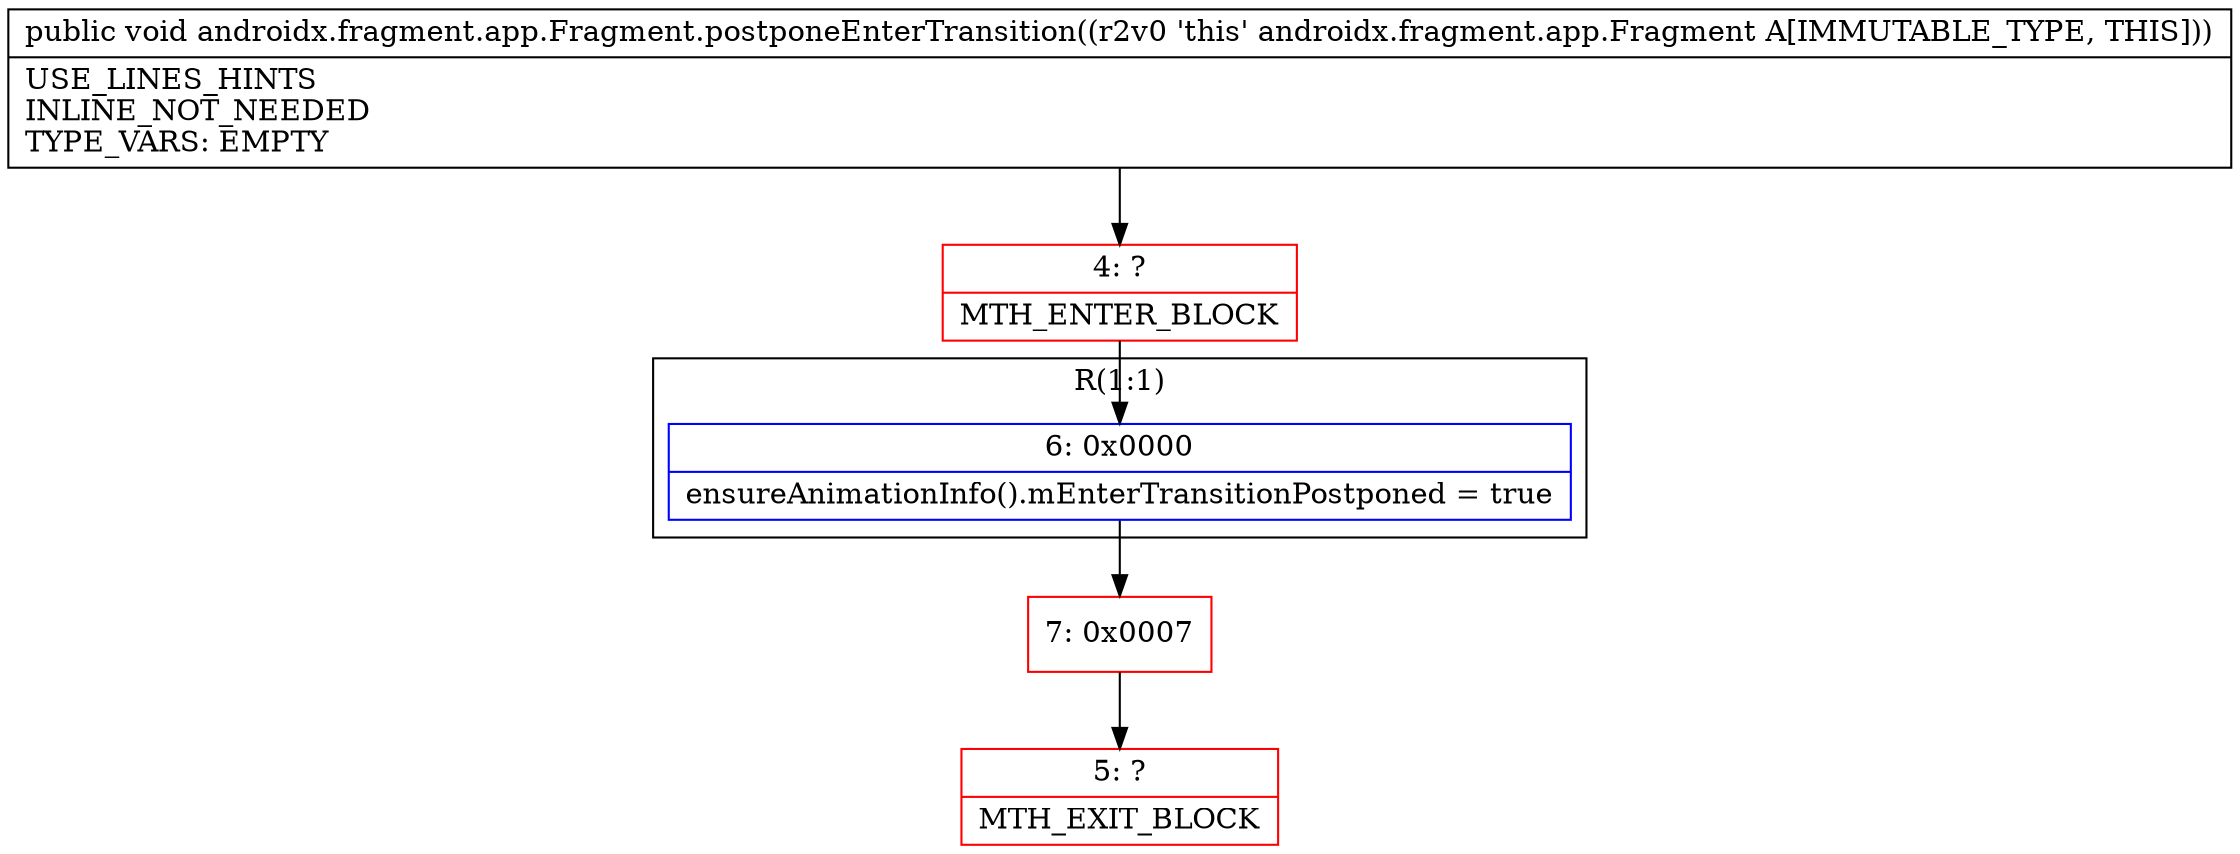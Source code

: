 digraph "CFG forandroidx.fragment.app.Fragment.postponeEnterTransition()V" {
subgraph cluster_Region_75850711 {
label = "R(1:1)";
node [shape=record,color=blue];
Node_6 [shape=record,label="{6\:\ 0x0000|ensureAnimationInfo().mEnterTransitionPostponed = true\l}"];
}
Node_4 [shape=record,color=red,label="{4\:\ ?|MTH_ENTER_BLOCK\l}"];
Node_7 [shape=record,color=red,label="{7\:\ 0x0007}"];
Node_5 [shape=record,color=red,label="{5\:\ ?|MTH_EXIT_BLOCK\l}"];
MethodNode[shape=record,label="{public void androidx.fragment.app.Fragment.postponeEnterTransition((r2v0 'this' androidx.fragment.app.Fragment A[IMMUTABLE_TYPE, THIS]))  | USE_LINES_HINTS\lINLINE_NOT_NEEDED\lTYPE_VARS: EMPTY\l}"];
MethodNode -> Node_4;Node_6 -> Node_7;
Node_4 -> Node_6;
Node_7 -> Node_5;
}

